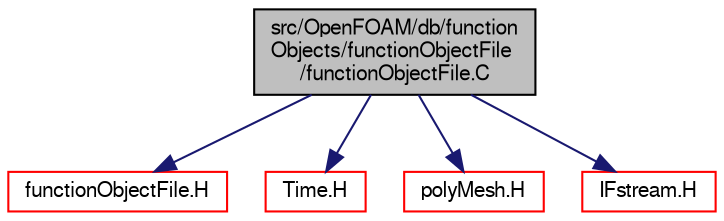digraph "src/OpenFOAM/db/functionObjects/functionObjectFile/functionObjectFile.C"
{
  bgcolor="transparent";
  edge [fontname="FreeSans",fontsize="10",labelfontname="FreeSans",labelfontsize="10"];
  node [fontname="FreeSans",fontsize="10",shape=record];
  Node0 [label="src/OpenFOAM/db/function\lObjects/functionObjectFile\l/functionObjectFile.C",height=0.2,width=0.4,color="black", fillcolor="grey75", style="filled", fontcolor="black"];
  Node0 -> Node1 [color="midnightblue",fontsize="10",style="solid",fontname="FreeSans"];
  Node1 [label="functionObjectFile.H",height=0.2,width=0.4,color="red",URL="$a08954.html"];
  Node0 -> Node89 [color="midnightblue",fontsize="10",style="solid",fontname="FreeSans"];
  Node89 [label="Time.H",height=0.2,width=0.4,color="red",URL="$a09311.html"];
  Node0 -> Node155 [color="midnightblue",fontsize="10",style="solid",fontname="FreeSans"];
  Node155 [label="polyMesh.H",height=0.2,width=0.4,color="red",URL="$a11630.html"];
  Node0 -> Node260 [color="midnightblue",fontsize="10",style="solid",fontname="FreeSans"];
  Node260 [label="IFstream.H",height=0.2,width=0.4,color="red",URL="$a09059.html"];
}
